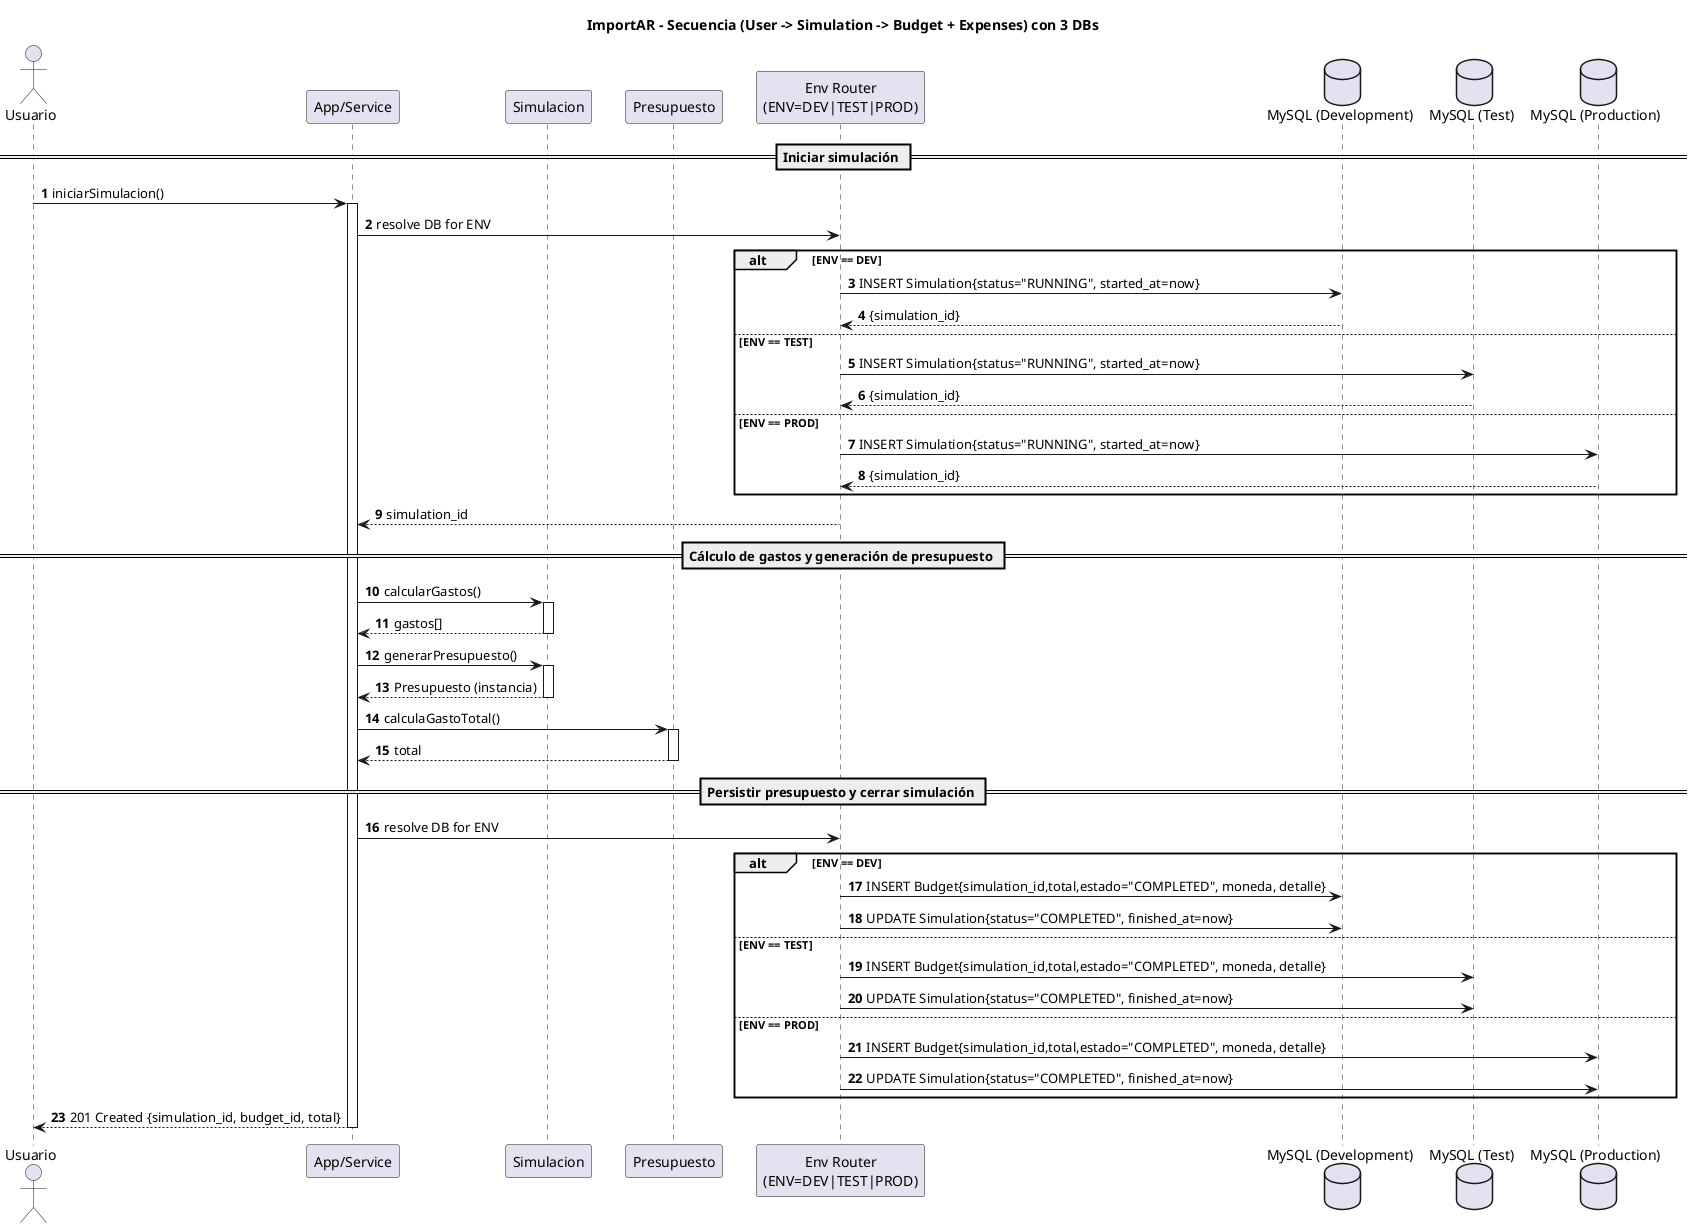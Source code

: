 @startuml
title ImportAR – Secuencia (User -> Simulation -> Budget + Expenses) con 3 DBs

autonumber
skinparam participantPadding 12
skinparam responseMessageBelowArrow true

actor Usuario
participant "App/Service" as SVC
participant "Simulacion" as SIM
participant "Presupuesto" as BUD
participant "Env Router\n(ENV=DEV|TEST|PROD)" as ENV
database "MySQL (Development)" as DB_DEV
database "MySQL (Test)" as DB_TEST
database "MySQL (Production)" as DB_PROD

== Iniciar simulación ==
Usuario -> SVC : iniciarSimulacion()
activate SVC
SVC -> ENV : resolve DB for ENV

alt ENV == DEV
  ENV -> DB_DEV : INSERT Simulation{status="RUNNING", started_at=now}
  DB_DEV --> ENV : {simulation_id}
else ENV == TEST
  ENV -> DB_TEST : INSERT Simulation{status="RUNNING", started_at=now}
  DB_TEST --> ENV : {simulation_id}
else ENV == PROD
  ENV -> DB_PROD : INSERT Simulation{status="RUNNING", started_at=now}
  DB_PROD --> ENV : {simulation_id}
end
ENV --> SVC : simulation_id

== Cálculo de gastos y generación de presupuesto ==
SVC -> SIM : calcularGastos()
activate SIM
SIM --> SVC : gastos[]
deactivate SIM

SVC -> SIM : generarPresupuesto()
activate SIM
SIM --> SVC : Presupuesto (instancia)
deactivate SIM

SVC -> BUD : calculaGastoTotal()
activate BUD
BUD --> SVC : total
deactivate BUD

== Persistir presupuesto y cerrar simulación ==
SVC -> ENV : resolve DB for ENV

alt ENV == DEV
  ENV -> DB_DEV : INSERT Budget{simulation_id,total,estado="COMPLETED", moneda, detalle}
  ENV -> DB_DEV : UPDATE Simulation{status="COMPLETED", finished_at=now}
else ENV == TEST
  ENV -> DB_TEST : INSERT Budget{simulation_id,total,estado="COMPLETED", moneda, detalle}
  ENV -> DB_TEST : UPDATE Simulation{status="COMPLETED", finished_at=now}
else ENV == PROD
  ENV -> DB_PROD : INSERT Budget{simulation_id,total,estado="COMPLETED", moneda, detalle}
  ENV -> DB_PROD : UPDATE Simulation{status="COMPLETED", finished_at=now}
end

SVC --> Usuario : 201 Created {simulation_id, budget_id, total}
deactivate SVC
@enduml
